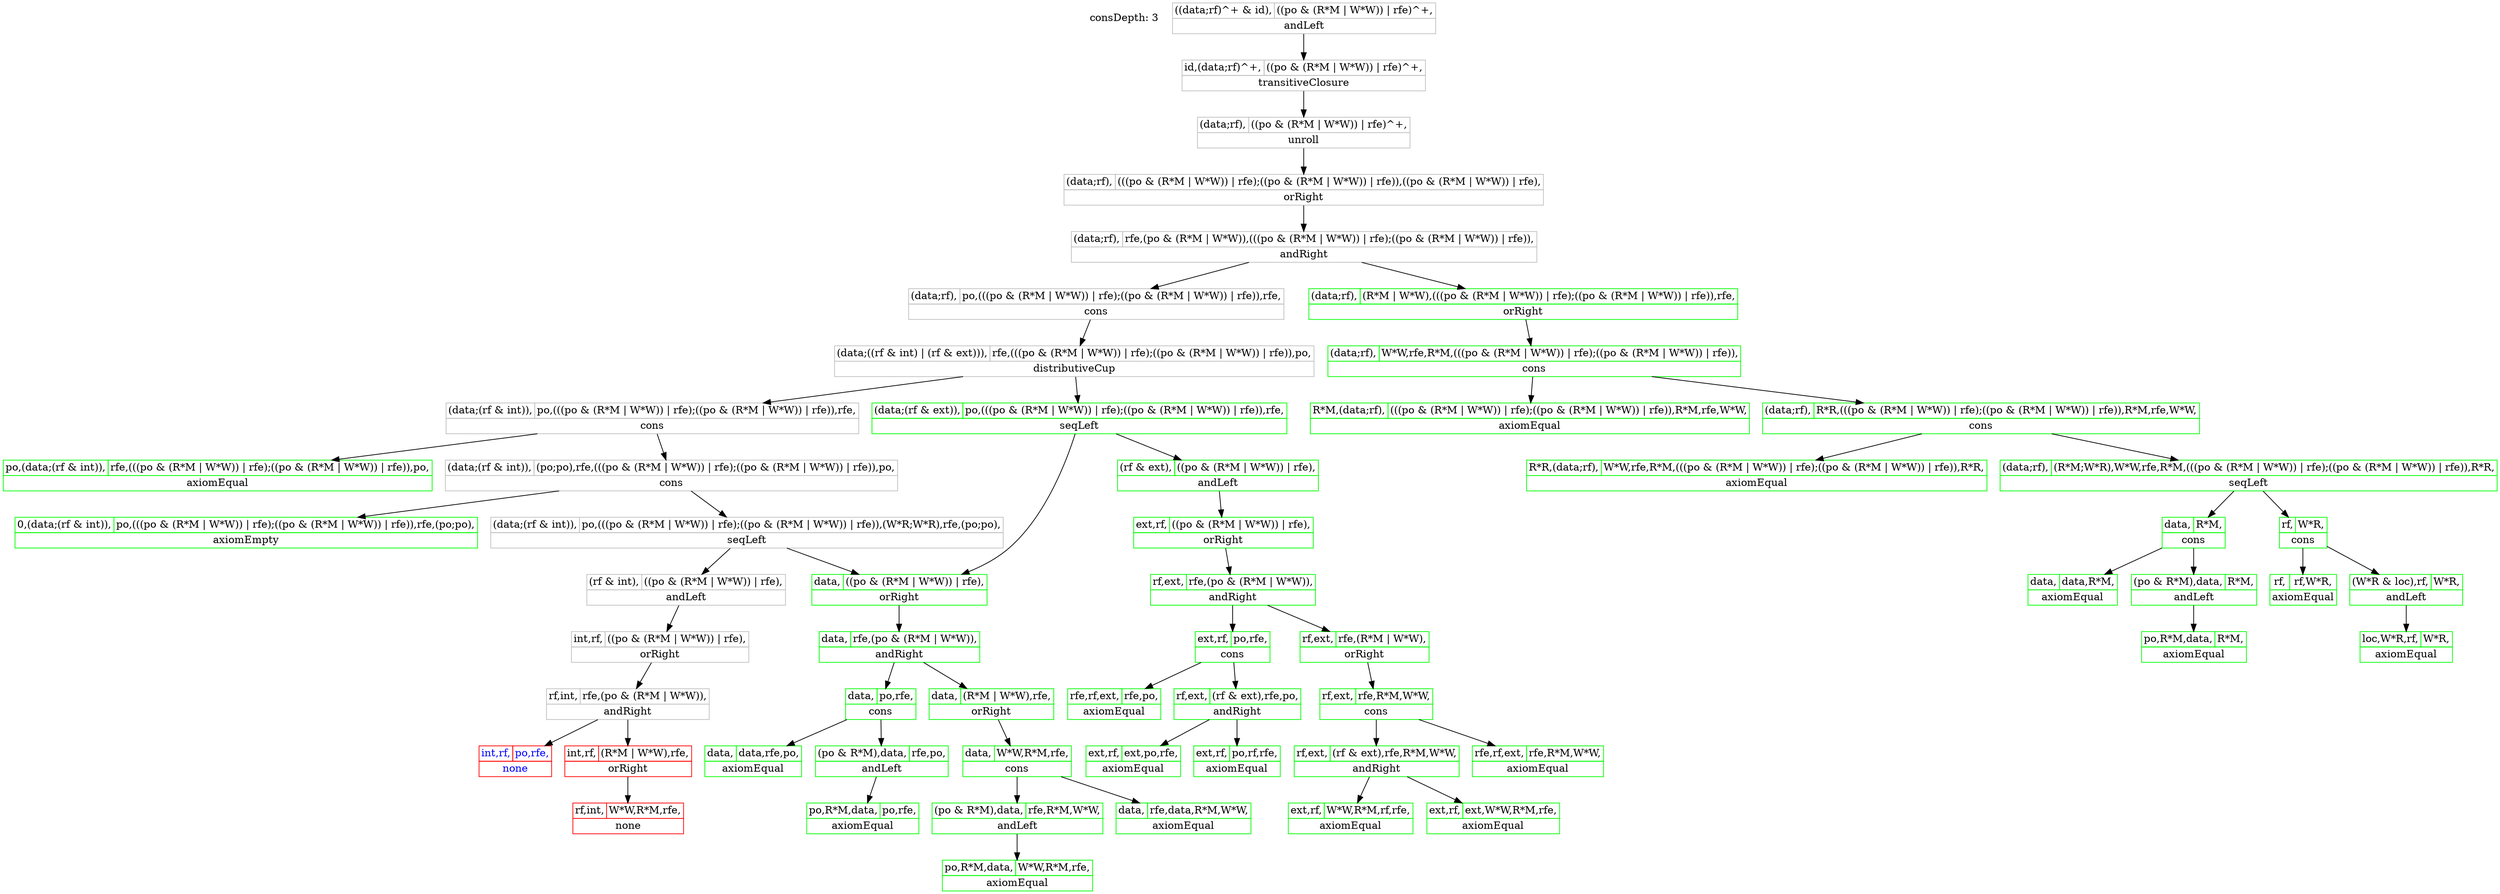 digraph { 
concentrate=true
node [shape=plain];

"consDepth: 3";
"0x7fa2d5011128" [label=<<table border='0' cellborder='1' cellspacing='0'><tr><td>((data;rf)^+ &amp; id),</td><td>((po &amp; (R*M | W*W)) | rfe)^+,</td></tr><tr><td colspan='2'>andLeft</td></tr></table>>, color=gray, fontcolor=black]"0x7fa2d5513b78" [label=<<table border='0' cellborder='1' cellspacing='0'><tr><td>id,(data;rf)^+,</td><td>((po &amp; (R*M | W*W)) | rfe)^+,</td></tr><tr><td colspan='2'>transitiveClosure</td></tr></table>>, color=gray, fontcolor=black]"0x7fa2d5513c28" [label=<<table border='0' cellborder='1' cellspacing='0'><tr><td>(data;rf),</td><td>((po &amp; (R*M | W*W)) | rfe)^+,</td></tr><tr><td colspan='2'>unroll</td></tr></table>>, color=gray, fontcolor=black]"0x7fa2d551b538" [label=<<table border='0' cellborder='1' cellspacing='0'><tr><td>(data;rf),</td><td>(((po &amp; (R*M | W*W)) | rfe);((po &amp; (R*M | W*W)) | rfe)),((po &amp; (R*M | W*W)) | rfe),</td></tr><tr><td colspan='2'>orRight</td></tr></table>>, color=gray, fontcolor=black]"0x7fa2d53e86f8" [label=<<table border='0' cellborder='1' cellspacing='0'><tr><td>(data;rf),</td><td>rfe,(po &amp; (R*M | W*W)),(((po &amp; (R*M | W*W)) | rfe);((po &amp; (R*M | W*W)) | rfe)),</td></tr><tr><td colspan='2'>andRight</td></tr></table>>, color=gray, fontcolor=black]"0x7fa2d53e87a8" [label=<<table border='0' cellborder='1' cellspacing='0'><tr><td>(data;rf),</td><td>po,(((po &amp; (R*M | W*W)) | rfe);((po &amp; (R*M | W*W)) | rfe)),rfe,</td></tr><tr><td colspan='2'>cons</td></tr></table>>, color=gray, fontcolor=black]"0x7fa2d660c768" [label=<<table border='0' cellborder='1' cellspacing='0'><tr><td>(data;((rf &amp; int) | (rf &amp; ext))),</td><td>rfe,(((po &amp; (R*M | W*W)) | rfe);((po &amp; (R*M | W*W)) | rfe)),po,</td></tr><tr><td colspan='2'>distributiveCup</td></tr></table>>, color=gray, fontcolor=black]"0x7fa2d6378418" [label=<<table border='0' cellborder='1' cellspacing='0'><tr><td>(data;(rf &amp; int)),</td><td>po,(((po &amp; (R*M | W*W)) | rfe);((po &amp; (R*M | W*W)) | rfe)),rfe,</td></tr><tr><td colspan='2'>cons</td></tr></table>>, color=gray, fontcolor=black]"0x7fa2d6662cc8" [label=<<table border='0' cellborder='1' cellspacing='0'><tr><td>po,(data;(rf &amp; int)),</td><td>rfe,(((po &amp; (R*M | W*W)) | rfe);((po &amp; (R*M | W*W)) | rfe)),po,</td></tr><tr><td colspan='2'>axiomEqual</td></tr></table>>, color=green, fontcolor=black]"0x7fa2d6378418" -> "0x7fa2d6662cc8";
"0x7fa2d6660aa8" [label=<<table border='0' cellborder='1' cellspacing='0'><tr><td>(data;(rf &amp; int)),</td><td>(po;po),rfe,(((po &amp; (R*M | W*W)) | rfe);((po &amp; (R*M | W*W)) | rfe)),po,</td></tr><tr><td colspan='2'>cons</td></tr></table>>, color=gray, fontcolor=black]"0x7fa2d638aad8" [label=<<table border='0' cellborder='1' cellspacing='0'><tr><td>0,(data;(rf &amp; int)),</td><td>po,(((po &amp; (R*M | W*W)) | rfe);((po &amp; (R*M | W*W)) | rfe)),rfe,(po;po),</td></tr><tr><td colspan='2'>axiomEmpty</td></tr></table>>, color=green, fontcolor=black]"0x7fa2d6660aa8" -> "0x7fa2d638aad8";
"0x7fa2d6389368" [label=<<table border='0' cellborder='1' cellspacing='0'><tr><td>(data;(rf &amp; int)),</td><td>po,(((po &amp; (R*M | W*W)) | rfe);((po &amp; (R*M | W*W)) | rfe)),(W*R;W*R),rfe,(po;po),</td></tr><tr><td colspan='2'>seqLeft</td></tr></table>>, color=gray, fontcolor=black]"0x7fa2d501c678" [label=<<table border='0' cellborder='1' cellspacing='0'><tr><td>data,</td><td>((po &amp; (R*M | W*W)) | rfe),</td></tr><tr><td colspan='2'>orRight</td></tr></table>>, color=green, fontcolor=black]"0x7fa2d5017ad8" [label=<<table border='0' cellborder='1' cellspacing='0'><tr><td>data,</td><td>rfe,(po &amp; (R*M | W*W)),</td></tr><tr><td colspan='2'>andRight</td></tr></table>>, color=green, fontcolor=black]"0x7fa2d5017f28" [label=<<table border='0' cellborder='1' cellspacing='0'><tr><td>data,</td><td>po,rfe,</td></tr><tr><td colspan='2'>cons</td></tr></table>>, color=green, fontcolor=black]"0x7fa2d501bdb8" [label=<<table border='0' cellborder='1' cellspacing='0'><tr><td>(po &amp; R*M),data,</td><td>rfe,po,</td></tr><tr><td colspan='2'>andLeft</td></tr></table>>, color=green, fontcolor=black]"0x7fa2d501bfb8" [label=<<table border='0' cellborder='1' cellspacing='0'><tr><td>po,R*M,data,</td><td>po,rfe,</td></tr><tr><td colspan='2'>axiomEqual</td></tr></table>>, color=green, fontcolor=black]"0x7fa2d501bdb8" -> "0x7fa2d501bfb8";
"0x7fa2d5017f28" -> "0x7fa2d501bdb8";
"0x7fa2d501be68" [label=<<table border='0' cellborder='1' cellspacing='0'><tr><td>data,</td><td>data,rfe,po,</td></tr><tr><td colspan='2'>axiomEqual</td></tr></table>>, color=green, fontcolor=black]"0x7fa2d5017f28" -> "0x7fa2d501be68";
"0x7fa2d5017ad8" -> "0x7fa2d5017f28";
"0x7fa2d5018018" [label=<<table border='0' cellborder='1' cellspacing='0'><tr><td>data,</td><td>(R*M | W*W),rfe,</td></tr><tr><td colspan='2'>orRight</td></tr></table>>, color=green, fontcolor=black]"0x7fa2d5018188" [label=<<table border='0' cellborder='1' cellspacing='0'><tr><td>data,</td><td>W*W,R*M,rfe,</td></tr><tr><td colspan='2'>cons</td></tr></table>>, color=green, fontcolor=black]"0x7fa2d501a338" [label=<<table border='0' cellborder='1' cellspacing='0'><tr><td>(po &amp; R*M),data,</td><td>rfe,R*M,W*W,</td></tr><tr><td colspan='2'>andLeft</td></tr></table>>, color=green, fontcolor=black]"0x7fa2d501a138" [label=<<table border='0' cellborder='1' cellspacing='0'><tr><td>po,R*M,data,</td><td>W*W,R*M,rfe,</td></tr><tr><td colspan='2'>axiomEqual</td></tr></table>>, color=green, fontcolor=black]"0x7fa2d501a338" -> "0x7fa2d501a138";
"0x7fa2d5018188" -> "0x7fa2d501a338";
"0x7fa2d501a3e8" [label=<<table border='0' cellborder='1' cellspacing='0'><tr><td>data,</td><td>rfe,data,R*M,W*W,</td></tr><tr><td colspan='2'>axiomEqual</td></tr></table>>, color=green, fontcolor=black]"0x7fa2d5018188" -> "0x7fa2d501a3e8";
"0x7fa2d5018018" -> "0x7fa2d5018188";
"0x7fa2d5017ad8" -> "0x7fa2d5018018";
"0x7fa2d501c678" -> "0x7fa2d5017ad8";
"0x7fa2d6389368" -> "0x7fa2d501c678";
"0x7fa2d638a938" [label=<<table border='0' cellborder='1' cellspacing='0'><tr><td>(rf &amp; int),</td><td>((po &amp; (R*M | W*W)) | rfe),</td></tr><tr><td colspan='2'>andLeft</td></tr></table>>, color=gray, fontcolor=black]"0x7fa2d638ab88" [label=<<table border='0' cellborder='1' cellspacing='0'><tr><td>int,rf,</td><td>((po &amp; (R*M | W*W)) | rfe),</td></tr><tr><td colspan='2'>orRight</td></tr></table>>, color=gray, fontcolor=black]"0x7fa2d638afa8" [label=<<table border='0' cellborder='1' cellspacing='0'><tr><td>rf,int,</td><td>rfe,(po &amp; (R*M | W*W)),</td></tr><tr><td colspan='2'>andRight</td></tr></table>>, color=gray, fontcolor=black]"0x7fa2d638b118" [label=<<table border='0' cellborder='1' cellspacing='0'><tr><td>int,rf,</td><td>po,rfe,</td></tr><tr><td colspan='2'>none</td></tr></table>>, color=red, fontcolor=blue]"0x7fa2d638afa8" -> "0x7fa2d638b118";
"0x7fa2d638b228" [label=<<table border='0' cellborder='1' cellspacing='0'><tr><td>int,rf,</td><td>(R*M | W*W),rfe,</td></tr><tr><td colspan='2'>orRight</td></tr></table>>, color=red, fontcolor=black]"0x7fa2d638b3b8" [label=<<table border='0' cellborder='1' cellspacing='0'><tr><td>rf,int,</td><td>W*W,R*M,rfe,</td></tr><tr><td colspan='2'>none</td></tr></table>>, color=red, fontcolor=black]"0x7fa2d638b228" -> "0x7fa2d638b3b8";
"0x7fa2d638afa8" -> "0x7fa2d638b228";
"0x7fa2d638ab88" -> "0x7fa2d638afa8";
"0x7fa2d638a938" -> "0x7fa2d638ab88";
"0x7fa2d6389368" -> "0x7fa2d638a938";
"0x7fa2d6660aa8" -> "0x7fa2d6389368";
"0x7fa2d6378418" -> "0x7fa2d6660aa8";
"0x7fa2d660c768" -> "0x7fa2d6378418";
"0x7fa2d6377c98" [label=<<table border='0' cellborder='1' cellspacing='0'><tr><td>(data;(rf &amp; ext)),</td><td>po,(((po &amp; (R*M | W*W)) | rfe);((po &amp; (R*M | W*W)) | rfe)),rfe,</td></tr><tr><td colspan='2'>seqLeft</td></tr></table>>, color=green, fontcolor=black]"0x7fa2d501c678" [label=<<table border='0' cellborder='1' cellspacing='0'><tr><td>data,</td><td>((po &amp; (R*M | W*W)) | rfe),</td></tr><tr><td colspan='2'>orRight</td></tr></table>>, color=green, fontcolor=black]"0x7fa2d5017ad8" [label=<<table border='0' cellborder='1' cellspacing='0'><tr><td>data,</td><td>rfe,(po &amp; (R*M | W*W)),</td></tr><tr><td colspan='2'>andRight</td></tr></table>>, color=green, fontcolor=black]"0x7fa2d5017f28" [label=<<table border='0' cellborder='1' cellspacing='0'><tr><td>data,</td><td>po,rfe,</td></tr><tr><td colspan='2'>cons</td></tr></table>>, color=green, fontcolor=black]"0x7fa2d501bdb8" [label=<<table border='0' cellborder='1' cellspacing='0'><tr><td>(po &amp; R*M),data,</td><td>rfe,po,</td></tr><tr><td colspan='2'>andLeft</td></tr></table>>, color=green, fontcolor=black]"0x7fa2d501bfb8" [label=<<table border='0' cellborder='1' cellspacing='0'><tr><td>po,R*M,data,</td><td>po,rfe,</td></tr><tr><td colspan='2'>axiomEqual</td></tr></table>>, color=green, fontcolor=black]"0x7fa2d501bdb8" -> "0x7fa2d501bfb8";
"0x7fa2d5017f28" -> "0x7fa2d501bdb8";
"0x7fa2d501be68" [label=<<table border='0' cellborder='1' cellspacing='0'><tr><td>data,</td><td>data,rfe,po,</td></tr><tr><td colspan='2'>axiomEqual</td></tr></table>>, color=green, fontcolor=black]"0x7fa2d5017f28" -> "0x7fa2d501be68";
"0x7fa2d5017ad8" -> "0x7fa2d5017f28";
"0x7fa2d5018018" [label=<<table border='0' cellborder='1' cellspacing='0'><tr><td>data,</td><td>(R*M | W*W),rfe,</td></tr><tr><td colspan='2'>orRight</td></tr></table>>, color=green, fontcolor=black]"0x7fa2d5018188" [label=<<table border='0' cellborder='1' cellspacing='0'><tr><td>data,</td><td>W*W,R*M,rfe,</td></tr><tr><td colspan='2'>cons</td></tr></table>>, color=green, fontcolor=black]"0x7fa2d501a338" [label=<<table border='0' cellborder='1' cellspacing='0'><tr><td>(po &amp; R*M),data,</td><td>rfe,R*M,W*W,</td></tr><tr><td colspan='2'>andLeft</td></tr></table>>, color=green, fontcolor=black]"0x7fa2d501a138" [label=<<table border='0' cellborder='1' cellspacing='0'><tr><td>po,R*M,data,</td><td>W*W,R*M,rfe,</td></tr><tr><td colspan='2'>axiomEqual</td></tr></table>>, color=green, fontcolor=black]"0x7fa2d501a338" -> "0x7fa2d501a138";
"0x7fa2d5018188" -> "0x7fa2d501a338";
"0x7fa2d501a3e8" [label=<<table border='0' cellborder='1' cellspacing='0'><tr><td>data,</td><td>rfe,data,R*M,W*W,</td></tr><tr><td colspan='2'>axiomEqual</td></tr></table>>, color=green, fontcolor=black]"0x7fa2d5018188" -> "0x7fa2d501a3e8";
"0x7fa2d5018018" -> "0x7fa2d5018188";
"0x7fa2d5017ad8" -> "0x7fa2d5018018";
"0x7fa2d501c678" -> "0x7fa2d5017ad8";
"0x7fa2d6377c98" -> "0x7fa2d501c678";
"0x7fa2d4767e18" [label=<<table border='0' cellborder='1' cellspacing='0'><tr><td>(rf &amp; ext),</td><td>((po &amp; (R*M | W*W)) | rfe),</td></tr><tr><td colspan='2'>andLeft</td></tr></table>>, color=green, fontcolor=black]"0x7fa2d4767838" [label=<<table border='0' cellborder='1' cellspacing='0'><tr><td>ext,rf,</td><td>((po &amp; (R*M | W*W)) | rfe),</td></tr><tr><td colspan='2'>orRight</td></tr></table>>, color=green, fontcolor=black]"0x7fa2d47679b8" [label=<<table border='0' cellborder='1' cellspacing='0'><tr><td>rf,ext,</td><td>rfe,(po &amp; (R*M | W*W)),</td></tr><tr><td colspan='2'>andRight</td></tr></table>>, color=green, fontcolor=black]"0x7fa2d4767b28" [label=<<table border='0' cellborder='1' cellspacing='0'><tr><td>ext,rf,</td><td>po,rfe,</td></tr><tr><td colspan='2'>cons</td></tr></table>>, color=green, fontcolor=black]"0x7fa2d4767c18" [label=<<table border='0' cellborder='1' cellspacing='0'><tr><td>rfe,rf,ext,</td><td>rfe,po,</td></tr><tr><td colspan='2'>axiomEqual</td></tr></table>>, color=green, fontcolor=black]"0x7fa2d4767b28" -> "0x7fa2d4767c18";
"0x7fa2d4767f78" [label=<<table border='0' cellborder='1' cellspacing='0'><tr><td>rf,ext,</td><td>(rf &amp; ext),rfe,po,</td></tr><tr><td colspan='2'>andRight</td></tr></table>>, color=green, fontcolor=black]"0x7fa2d4768328" [label=<<table border='0' cellborder='1' cellspacing='0'><tr><td>ext,rf,</td><td>po,rf,rfe,</td></tr><tr><td colspan='2'>axiomEqual</td></tr></table>>, color=green, fontcolor=black]"0x7fa2d4767f78" -> "0x7fa2d4768328";
"0x7fa2d47685e8" [label=<<table border='0' cellborder='1' cellspacing='0'><tr><td>ext,rf,</td><td>ext,po,rfe,</td></tr><tr><td colspan='2'>axiomEqual</td></tr></table>>, color=green, fontcolor=black]"0x7fa2d4767f78" -> "0x7fa2d47685e8";
"0x7fa2d4767b28" -> "0x7fa2d4767f78";
"0x7fa2d47679b8" -> "0x7fa2d4767b28";
"0x7fa2d473e228" [label=<<table border='0' cellborder='1' cellspacing='0'><tr><td>rf,ext,</td><td>rfe,(R*M | W*W),</td></tr><tr><td colspan='2'>orRight</td></tr></table>>, color=green, fontcolor=black]"0x7fa2d505d1d8" [label=<<table border='0' cellborder='1' cellspacing='0'><tr><td>rf,ext,</td><td>rfe,R*M,W*W,</td></tr><tr><td colspan='2'>cons</td></tr></table>>, color=green, fontcolor=black]"0x7fa2d472ae88" [label=<<table border='0' cellborder='1' cellspacing='0'><tr><td>rfe,rf,ext,</td><td>rfe,R*M,W*W,</td></tr><tr><td colspan='2'>axiomEqual</td></tr></table>>, color=green, fontcolor=black]"0x7fa2d505d1d8" -> "0x7fa2d472ae88";
"0x7fa2d472afd8" [label=<<table border='0' cellborder='1' cellspacing='0'><tr><td>rf,ext,</td><td>(rf &amp; ext),rfe,R*M,W*W,</td></tr><tr><td colspan='2'>andRight</td></tr></table>>, color=green, fontcolor=black]"0x7fa2d472b3e8" [label=<<table border='0' cellborder='1' cellspacing='0'><tr><td>ext,rf,</td><td>W*W,R*M,rf,rfe,</td></tr><tr><td colspan='2'>axiomEqual</td></tr></table>>, color=green, fontcolor=black]"0x7fa2d472afd8" -> "0x7fa2d472b3e8";
"0x7fa2d472b6b8" [label=<<table border='0' cellborder='1' cellspacing='0'><tr><td>ext,rf,</td><td>ext,W*W,R*M,rfe,</td></tr><tr><td colspan='2'>axiomEqual</td></tr></table>>, color=green, fontcolor=black]"0x7fa2d472afd8" -> "0x7fa2d472b6b8";
"0x7fa2d505d1d8" -> "0x7fa2d472afd8";
"0x7fa2d473e228" -> "0x7fa2d505d1d8";
"0x7fa2d47679b8" -> "0x7fa2d473e228";
"0x7fa2d4767838" -> "0x7fa2d47679b8";
"0x7fa2d4767e18" -> "0x7fa2d4767838";
"0x7fa2d6377c98" -> "0x7fa2d4767e18";
"0x7fa2d660c768" -> "0x7fa2d6377c98";
"0x7fa2d53e87a8" -> "0x7fa2d660c768";
"0x7fa2d53e86f8" -> "0x7fa2d53e87a8";
"0x7fa2d551c458" [label=<<table border='0' cellborder='1' cellspacing='0'><tr><td>(data;rf),</td><td>(R*M | W*W),(((po &amp; (R*M | W*W)) | rfe);((po &amp; (R*M | W*W)) | rfe)),rfe,</td></tr><tr><td colspan='2'>orRight</td></tr></table>>, color=green, fontcolor=black]"0x7fa2d510baa8" [label=<<table border='0' cellborder='1' cellspacing='0'><tr><td>(data;rf),</td><td>W*W,rfe,R*M,(((po &amp; (R*M | W*W)) | rfe);((po &amp; (R*M | W*W)) | rfe)),</td></tr><tr><td colspan='2'>cons</td></tr></table>>, color=green, fontcolor=black]"0x7fa2d55dd5e8" [label=<<table border='0' cellborder='1' cellspacing='0'><tr><td>R*M,(data;rf),</td><td>(((po &amp; (R*M | W*W)) | rfe);((po &amp; (R*M | W*W)) | rfe)),R*M,rfe,W*W,</td></tr><tr><td colspan='2'>axiomEqual</td></tr></table>>, color=green, fontcolor=black]"0x7fa2d510baa8" -> "0x7fa2d55dd5e8";
"0x7fa2d55f0348" [label=<<table border='0' cellborder='1' cellspacing='0'><tr><td>(data;rf),</td><td>R*R,(((po &amp; (R*M | W*W)) | rfe);((po &amp; (R*M | W*W)) | rfe)),R*M,rfe,W*W,</td></tr><tr><td colspan='2'>cons</td></tr></table>>, color=green, fontcolor=black]"0x7fa2d5705de8" [label=<<table border='0' cellborder='1' cellspacing='0'><tr><td>R*R,(data;rf),</td><td>W*W,rfe,R*M,(((po &amp; (R*M | W*W)) | rfe);((po &amp; (R*M | W*W)) | rfe)),R*R,</td></tr><tr><td colspan='2'>axiomEqual</td></tr></table>>, color=green, fontcolor=black]"0x7fa2d55f0348" -> "0x7fa2d5705de8";
"0x7fa2d5705568" [label=<<table border='0' cellborder='1' cellspacing='0'><tr><td>(data;rf),</td><td>(R*M;W*R),W*W,rfe,R*M,(((po &amp; (R*M | W*W)) | rfe);((po &amp; (R*M | W*W)) | rfe)),R*R,</td></tr><tr><td colspan='2'>seqLeft</td></tr></table>>, color=green, fontcolor=black]"0x7fa2d54f7b38" [label=<<table border='0' cellborder='1' cellspacing='0'><tr><td>data,</td><td>R*M,</td></tr><tr><td colspan='2'>cons</td></tr></table>>, color=green, fontcolor=black]"0x7fa2d5709db8" [label=<<table border='0' cellborder='1' cellspacing='0'><tr><td>(po &amp; R*M),data,</td><td>R*M,</td></tr><tr><td colspan='2'>andLeft</td></tr></table>>, color=green, fontcolor=black]"0x7fa2d570a2a8" [label=<<table border='0' cellborder='1' cellspacing='0'><tr><td>po,R*M,data,</td><td>R*M,</td></tr><tr><td colspan='2'>axiomEqual</td></tr></table>>, color=green, fontcolor=black]"0x7fa2d5709db8" -> "0x7fa2d570a2a8";
"0x7fa2d54f7b38" -> "0x7fa2d5709db8";
"0x7fa2d5709e68" [label=<<table border='0' cellborder='1' cellspacing='0'><tr><td>data,</td><td>data,R*M,</td></tr><tr><td colspan='2'>axiomEqual</td></tr></table>>, color=green, fontcolor=black]"0x7fa2d54f7b38" -> "0x7fa2d5709e68";
"0x7fa2d5705568" -> "0x7fa2d54f7b38";
"0x7fa2d54f8ac8" [label=<<table border='0' cellborder='1' cellspacing='0'><tr><td>rf,</td><td>W*R,</td></tr><tr><td colspan='2'>cons</td></tr></table>>, color=green, fontcolor=black]"0x7fa2d570b1a8" [label=<<table border='0' cellborder='1' cellspacing='0'><tr><td>(W*R &amp; loc),rf,</td><td>W*R,</td></tr><tr><td colspan='2'>andLeft</td></tr></table>>, color=green, fontcolor=black]"0x7fa2d570b468" [label=<<table border='0' cellborder='1' cellspacing='0'><tr><td>loc,W*R,rf,</td><td>W*R,</td></tr><tr><td colspan='2'>axiomEqual</td></tr></table>>, color=green, fontcolor=black]"0x7fa2d570b1a8" -> "0x7fa2d570b468";
"0x7fa2d54f8ac8" -> "0x7fa2d570b1a8";
"0x7fa2d570b258" [label=<<table border='0' cellborder='1' cellspacing='0'><tr><td>rf,</td><td>rf,W*R,</td></tr><tr><td colspan='2'>axiomEqual</td></tr></table>>, color=green, fontcolor=black]"0x7fa2d54f8ac8" -> "0x7fa2d570b258";
"0x7fa2d5705568" -> "0x7fa2d54f8ac8";
"0x7fa2d55f0348" -> "0x7fa2d5705568";
"0x7fa2d510baa8" -> "0x7fa2d55f0348";
"0x7fa2d551c458" -> "0x7fa2d510baa8";
"0x7fa2d53e86f8" -> "0x7fa2d551c458";
"0x7fa2d551b538" -> "0x7fa2d53e86f8";
"0x7fa2d5513c28" -> "0x7fa2d551b538";
"0x7fa2d5513b78" -> "0x7fa2d5513c28";
"0x7fa2d5011128" -> "0x7fa2d5513b78";

}